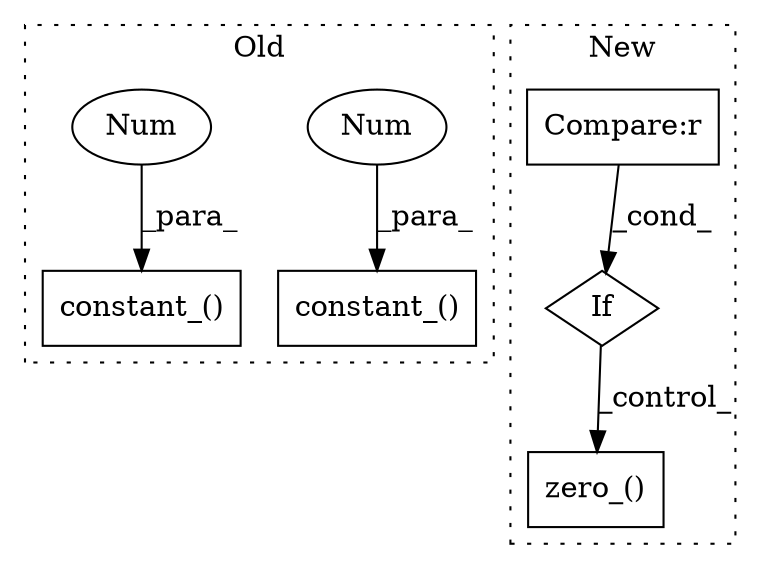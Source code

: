 digraph G {
subgraph cluster0 {
1 [label="constant_()" a="75" s="7481,7510" l="18,1" shape="box"];
3 [label="Num" a="76" s="7509" l="1" shape="ellipse"];
6 [label="constant_()" a="75" s="7532,7559" l="18,1" shape="box"];
7 [label="Num" a="76" s="7558" l="1" shape="ellipse"];
label = "Old";
style="dotted";
}
subgraph cluster1 {
2 [label="If" a="96" s="7367,7388" l="3,22" shape="diamond"];
4 [label="Compare:r" a="40" s="7370" l="18" shape="box"];
5 [label="zero_()" a="75" s="7410" l="19" shape="box"];
label = "New";
style="dotted";
}
2 -> 5 [label="_control_"];
3 -> 1 [label="_para_"];
4 -> 2 [label="_cond_"];
7 -> 6 [label="_para_"];
}